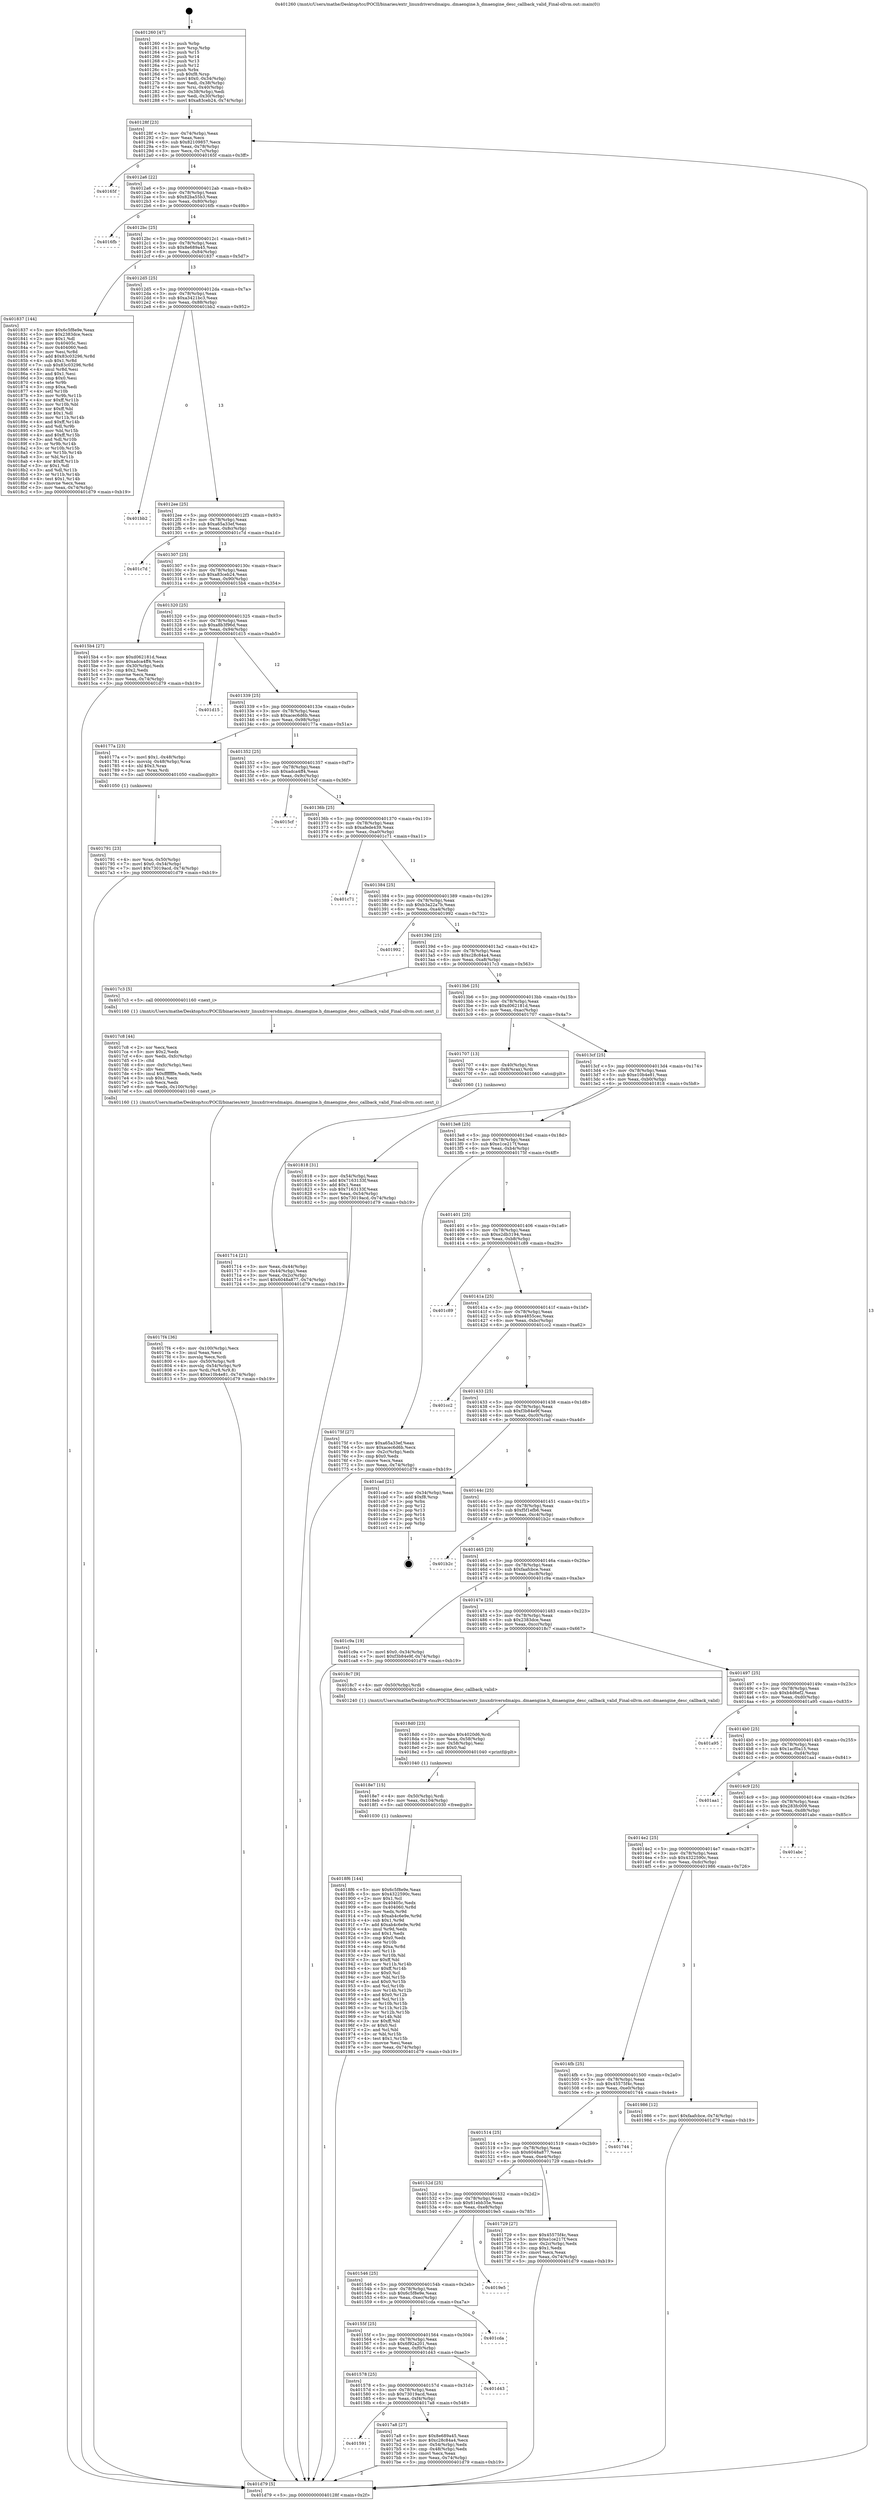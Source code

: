 digraph "0x401260" {
  label = "0x401260 (/mnt/c/Users/mathe/Desktop/tcc/POCII/binaries/extr_linuxdriversdmaipu..dmaengine.h_dmaengine_desc_callback_valid_Final-ollvm.out::main(0))"
  labelloc = "t"
  node[shape=record]

  Entry [label="",width=0.3,height=0.3,shape=circle,fillcolor=black,style=filled]
  "0x40128f" [label="{
     0x40128f [23]\l
     | [instrs]\l
     &nbsp;&nbsp;0x40128f \<+3\>: mov -0x74(%rbp),%eax\l
     &nbsp;&nbsp;0x401292 \<+2\>: mov %eax,%ecx\l
     &nbsp;&nbsp;0x401294 \<+6\>: sub $0x82109857,%ecx\l
     &nbsp;&nbsp;0x40129a \<+3\>: mov %eax,-0x78(%rbp)\l
     &nbsp;&nbsp;0x40129d \<+3\>: mov %ecx,-0x7c(%rbp)\l
     &nbsp;&nbsp;0x4012a0 \<+6\>: je 000000000040165f \<main+0x3ff\>\l
  }"]
  "0x40165f" [label="{
     0x40165f\l
  }", style=dashed]
  "0x4012a6" [label="{
     0x4012a6 [22]\l
     | [instrs]\l
     &nbsp;&nbsp;0x4012a6 \<+5\>: jmp 00000000004012ab \<main+0x4b\>\l
     &nbsp;&nbsp;0x4012ab \<+3\>: mov -0x78(%rbp),%eax\l
     &nbsp;&nbsp;0x4012ae \<+5\>: sub $0x82ba55b3,%eax\l
     &nbsp;&nbsp;0x4012b3 \<+3\>: mov %eax,-0x80(%rbp)\l
     &nbsp;&nbsp;0x4012b6 \<+6\>: je 00000000004016fb \<main+0x49b\>\l
  }"]
  Exit [label="",width=0.3,height=0.3,shape=circle,fillcolor=black,style=filled,peripheries=2]
  "0x4016fb" [label="{
     0x4016fb\l
  }", style=dashed]
  "0x4012bc" [label="{
     0x4012bc [25]\l
     | [instrs]\l
     &nbsp;&nbsp;0x4012bc \<+5\>: jmp 00000000004012c1 \<main+0x61\>\l
     &nbsp;&nbsp;0x4012c1 \<+3\>: mov -0x78(%rbp),%eax\l
     &nbsp;&nbsp;0x4012c4 \<+5\>: sub $0x8e689a45,%eax\l
     &nbsp;&nbsp;0x4012c9 \<+6\>: mov %eax,-0x84(%rbp)\l
     &nbsp;&nbsp;0x4012cf \<+6\>: je 0000000000401837 \<main+0x5d7\>\l
  }"]
  "0x4018f6" [label="{
     0x4018f6 [144]\l
     | [instrs]\l
     &nbsp;&nbsp;0x4018f6 \<+5\>: mov $0x6c5f8e9e,%eax\l
     &nbsp;&nbsp;0x4018fb \<+5\>: mov $0x4322590c,%esi\l
     &nbsp;&nbsp;0x401900 \<+2\>: mov $0x1,%cl\l
     &nbsp;&nbsp;0x401902 \<+7\>: mov 0x40405c,%edx\l
     &nbsp;&nbsp;0x401909 \<+8\>: mov 0x404060,%r8d\l
     &nbsp;&nbsp;0x401911 \<+3\>: mov %edx,%r9d\l
     &nbsp;&nbsp;0x401914 \<+7\>: sub $0xab4c6e9e,%r9d\l
     &nbsp;&nbsp;0x40191b \<+4\>: sub $0x1,%r9d\l
     &nbsp;&nbsp;0x40191f \<+7\>: add $0xab4c6e9e,%r9d\l
     &nbsp;&nbsp;0x401926 \<+4\>: imul %r9d,%edx\l
     &nbsp;&nbsp;0x40192a \<+3\>: and $0x1,%edx\l
     &nbsp;&nbsp;0x40192d \<+3\>: cmp $0x0,%edx\l
     &nbsp;&nbsp;0x401930 \<+4\>: sete %r10b\l
     &nbsp;&nbsp;0x401934 \<+4\>: cmp $0xa,%r8d\l
     &nbsp;&nbsp;0x401938 \<+4\>: setl %r11b\l
     &nbsp;&nbsp;0x40193c \<+3\>: mov %r10b,%bl\l
     &nbsp;&nbsp;0x40193f \<+3\>: xor $0xff,%bl\l
     &nbsp;&nbsp;0x401942 \<+3\>: mov %r11b,%r14b\l
     &nbsp;&nbsp;0x401945 \<+4\>: xor $0xff,%r14b\l
     &nbsp;&nbsp;0x401949 \<+3\>: xor $0x0,%cl\l
     &nbsp;&nbsp;0x40194c \<+3\>: mov %bl,%r15b\l
     &nbsp;&nbsp;0x40194f \<+4\>: and $0x0,%r15b\l
     &nbsp;&nbsp;0x401953 \<+3\>: and %cl,%r10b\l
     &nbsp;&nbsp;0x401956 \<+3\>: mov %r14b,%r12b\l
     &nbsp;&nbsp;0x401959 \<+4\>: and $0x0,%r12b\l
     &nbsp;&nbsp;0x40195d \<+3\>: and %cl,%r11b\l
     &nbsp;&nbsp;0x401960 \<+3\>: or %r10b,%r15b\l
     &nbsp;&nbsp;0x401963 \<+3\>: or %r11b,%r12b\l
     &nbsp;&nbsp;0x401966 \<+3\>: xor %r12b,%r15b\l
     &nbsp;&nbsp;0x401969 \<+3\>: or %r14b,%bl\l
     &nbsp;&nbsp;0x40196c \<+3\>: xor $0xff,%bl\l
     &nbsp;&nbsp;0x40196f \<+3\>: or $0x0,%cl\l
     &nbsp;&nbsp;0x401972 \<+2\>: and %cl,%bl\l
     &nbsp;&nbsp;0x401974 \<+3\>: or %bl,%r15b\l
     &nbsp;&nbsp;0x401977 \<+4\>: test $0x1,%r15b\l
     &nbsp;&nbsp;0x40197b \<+3\>: cmovne %esi,%eax\l
     &nbsp;&nbsp;0x40197e \<+3\>: mov %eax,-0x74(%rbp)\l
     &nbsp;&nbsp;0x401981 \<+5\>: jmp 0000000000401d79 \<main+0xb19\>\l
  }"]
  "0x401837" [label="{
     0x401837 [144]\l
     | [instrs]\l
     &nbsp;&nbsp;0x401837 \<+5\>: mov $0x6c5f8e9e,%eax\l
     &nbsp;&nbsp;0x40183c \<+5\>: mov $0x2383dce,%ecx\l
     &nbsp;&nbsp;0x401841 \<+2\>: mov $0x1,%dl\l
     &nbsp;&nbsp;0x401843 \<+7\>: mov 0x40405c,%esi\l
     &nbsp;&nbsp;0x40184a \<+7\>: mov 0x404060,%edi\l
     &nbsp;&nbsp;0x401851 \<+3\>: mov %esi,%r8d\l
     &nbsp;&nbsp;0x401854 \<+7\>: add $0x83c03296,%r8d\l
     &nbsp;&nbsp;0x40185b \<+4\>: sub $0x1,%r8d\l
     &nbsp;&nbsp;0x40185f \<+7\>: sub $0x83c03296,%r8d\l
     &nbsp;&nbsp;0x401866 \<+4\>: imul %r8d,%esi\l
     &nbsp;&nbsp;0x40186a \<+3\>: and $0x1,%esi\l
     &nbsp;&nbsp;0x40186d \<+3\>: cmp $0x0,%esi\l
     &nbsp;&nbsp;0x401870 \<+4\>: sete %r9b\l
     &nbsp;&nbsp;0x401874 \<+3\>: cmp $0xa,%edi\l
     &nbsp;&nbsp;0x401877 \<+4\>: setl %r10b\l
     &nbsp;&nbsp;0x40187b \<+3\>: mov %r9b,%r11b\l
     &nbsp;&nbsp;0x40187e \<+4\>: xor $0xff,%r11b\l
     &nbsp;&nbsp;0x401882 \<+3\>: mov %r10b,%bl\l
     &nbsp;&nbsp;0x401885 \<+3\>: xor $0xff,%bl\l
     &nbsp;&nbsp;0x401888 \<+3\>: xor $0x1,%dl\l
     &nbsp;&nbsp;0x40188b \<+3\>: mov %r11b,%r14b\l
     &nbsp;&nbsp;0x40188e \<+4\>: and $0xff,%r14b\l
     &nbsp;&nbsp;0x401892 \<+3\>: and %dl,%r9b\l
     &nbsp;&nbsp;0x401895 \<+3\>: mov %bl,%r15b\l
     &nbsp;&nbsp;0x401898 \<+4\>: and $0xff,%r15b\l
     &nbsp;&nbsp;0x40189c \<+3\>: and %dl,%r10b\l
     &nbsp;&nbsp;0x40189f \<+3\>: or %r9b,%r14b\l
     &nbsp;&nbsp;0x4018a2 \<+3\>: or %r10b,%r15b\l
     &nbsp;&nbsp;0x4018a5 \<+3\>: xor %r15b,%r14b\l
     &nbsp;&nbsp;0x4018a8 \<+3\>: or %bl,%r11b\l
     &nbsp;&nbsp;0x4018ab \<+4\>: xor $0xff,%r11b\l
     &nbsp;&nbsp;0x4018af \<+3\>: or $0x1,%dl\l
     &nbsp;&nbsp;0x4018b2 \<+3\>: and %dl,%r11b\l
     &nbsp;&nbsp;0x4018b5 \<+3\>: or %r11b,%r14b\l
     &nbsp;&nbsp;0x4018b8 \<+4\>: test $0x1,%r14b\l
     &nbsp;&nbsp;0x4018bc \<+3\>: cmovne %ecx,%eax\l
     &nbsp;&nbsp;0x4018bf \<+3\>: mov %eax,-0x74(%rbp)\l
     &nbsp;&nbsp;0x4018c2 \<+5\>: jmp 0000000000401d79 \<main+0xb19\>\l
  }"]
  "0x4012d5" [label="{
     0x4012d5 [25]\l
     | [instrs]\l
     &nbsp;&nbsp;0x4012d5 \<+5\>: jmp 00000000004012da \<main+0x7a\>\l
     &nbsp;&nbsp;0x4012da \<+3\>: mov -0x78(%rbp),%eax\l
     &nbsp;&nbsp;0x4012dd \<+5\>: sub $0xa3421bc3,%eax\l
     &nbsp;&nbsp;0x4012e2 \<+6\>: mov %eax,-0x88(%rbp)\l
     &nbsp;&nbsp;0x4012e8 \<+6\>: je 0000000000401bb2 \<main+0x952\>\l
  }"]
  "0x4018e7" [label="{
     0x4018e7 [15]\l
     | [instrs]\l
     &nbsp;&nbsp;0x4018e7 \<+4\>: mov -0x50(%rbp),%rdi\l
     &nbsp;&nbsp;0x4018eb \<+6\>: mov %eax,-0x104(%rbp)\l
     &nbsp;&nbsp;0x4018f1 \<+5\>: call 0000000000401030 \<free@plt\>\l
     | [calls]\l
     &nbsp;&nbsp;0x401030 \{1\} (unknown)\l
  }"]
  "0x401bb2" [label="{
     0x401bb2\l
  }", style=dashed]
  "0x4012ee" [label="{
     0x4012ee [25]\l
     | [instrs]\l
     &nbsp;&nbsp;0x4012ee \<+5\>: jmp 00000000004012f3 \<main+0x93\>\l
     &nbsp;&nbsp;0x4012f3 \<+3\>: mov -0x78(%rbp),%eax\l
     &nbsp;&nbsp;0x4012f6 \<+5\>: sub $0xa65a33ef,%eax\l
     &nbsp;&nbsp;0x4012fb \<+6\>: mov %eax,-0x8c(%rbp)\l
     &nbsp;&nbsp;0x401301 \<+6\>: je 0000000000401c7d \<main+0xa1d\>\l
  }"]
  "0x4018d0" [label="{
     0x4018d0 [23]\l
     | [instrs]\l
     &nbsp;&nbsp;0x4018d0 \<+10\>: movabs $0x4020d6,%rdi\l
     &nbsp;&nbsp;0x4018da \<+3\>: mov %eax,-0x58(%rbp)\l
     &nbsp;&nbsp;0x4018dd \<+3\>: mov -0x58(%rbp),%esi\l
     &nbsp;&nbsp;0x4018e0 \<+2\>: mov $0x0,%al\l
     &nbsp;&nbsp;0x4018e2 \<+5\>: call 0000000000401040 \<printf@plt\>\l
     | [calls]\l
     &nbsp;&nbsp;0x401040 \{1\} (unknown)\l
  }"]
  "0x401c7d" [label="{
     0x401c7d\l
  }", style=dashed]
  "0x401307" [label="{
     0x401307 [25]\l
     | [instrs]\l
     &nbsp;&nbsp;0x401307 \<+5\>: jmp 000000000040130c \<main+0xac\>\l
     &nbsp;&nbsp;0x40130c \<+3\>: mov -0x78(%rbp),%eax\l
     &nbsp;&nbsp;0x40130f \<+5\>: sub $0xa83ceb24,%eax\l
     &nbsp;&nbsp;0x401314 \<+6\>: mov %eax,-0x90(%rbp)\l
     &nbsp;&nbsp;0x40131a \<+6\>: je 00000000004015b4 \<main+0x354\>\l
  }"]
  "0x4017f4" [label="{
     0x4017f4 [36]\l
     | [instrs]\l
     &nbsp;&nbsp;0x4017f4 \<+6\>: mov -0x100(%rbp),%ecx\l
     &nbsp;&nbsp;0x4017fa \<+3\>: imul %eax,%ecx\l
     &nbsp;&nbsp;0x4017fd \<+3\>: movslq %ecx,%rdi\l
     &nbsp;&nbsp;0x401800 \<+4\>: mov -0x50(%rbp),%r8\l
     &nbsp;&nbsp;0x401804 \<+4\>: movslq -0x54(%rbp),%r9\l
     &nbsp;&nbsp;0x401808 \<+4\>: mov %rdi,(%r8,%r9,8)\l
     &nbsp;&nbsp;0x40180c \<+7\>: movl $0xe10b4e81,-0x74(%rbp)\l
     &nbsp;&nbsp;0x401813 \<+5\>: jmp 0000000000401d79 \<main+0xb19\>\l
  }"]
  "0x4015b4" [label="{
     0x4015b4 [27]\l
     | [instrs]\l
     &nbsp;&nbsp;0x4015b4 \<+5\>: mov $0xd062181d,%eax\l
     &nbsp;&nbsp;0x4015b9 \<+5\>: mov $0xadca4ff4,%ecx\l
     &nbsp;&nbsp;0x4015be \<+3\>: mov -0x30(%rbp),%edx\l
     &nbsp;&nbsp;0x4015c1 \<+3\>: cmp $0x2,%edx\l
     &nbsp;&nbsp;0x4015c4 \<+3\>: cmovne %ecx,%eax\l
     &nbsp;&nbsp;0x4015c7 \<+3\>: mov %eax,-0x74(%rbp)\l
     &nbsp;&nbsp;0x4015ca \<+5\>: jmp 0000000000401d79 \<main+0xb19\>\l
  }"]
  "0x401320" [label="{
     0x401320 [25]\l
     | [instrs]\l
     &nbsp;&nbsp;0x401320 \<+5\>: jmp 0000000000401325 \<main+0xc5\>\l
     &nbsp;&nbsp;0x401325 \<+3\>: mov -0x78(%rbp),%eax\l
     &nbsp;&nbsp;0x401328 \<+5\>: sub $0xa8b3f96d,%eax\l
     &nbsp;&nbsp;0x40132d \<+6\>: mov %eax,-0x94(%rbp)\l
     &nbsp;&nbsp;0x401333 \<+6\>: je 0000000000401d15 \<main+0xab5\>\l
  }"]
  "0x401d79" [label="{
     0x401d79 [5]\l
     | [instrs]\l
     &nbsp;&nbsp;0x401d79 \<+5\>: jmp 000000000040128f \<main+0x2f\>\l
  }"]
  "0x401260" [label="{
     0x401260 [47]\l
     | [instrs]\l
     &nbsp;&nbsp;0x401260 \<+1\>: push %rbp\l
     &nbsp;&nbsp;0x401261 \<+3\>: mov %rsp,%rbp\l
     &nbsp;&nbsp;0x401264 \<+2\>: push %r15\l
     &nbsp;&nbsp;0x401266 \<+2\>: push %r14\l
     &nbsp;&nbsp;0x401268 \<+2\>: push %r13\l
     &nbsp;&nbsp;0x40126a \<+2\>: push %r12\l
     &nbsp;&nbsp;0x40126c \<+1\>: push %rbx\l
     &nbsp;&nbsp;0x40126d \<+7\>: sub $0xf8,%rsp\l
     &nbsp;&nbsp;0x401274 \<+7\>: movl $0x0,-0x34(%rbp)\l
     &nbsp;&nbsp;0x40127b \<+3\>: mov %edi,-0x38(%rbp)\l
     &nbsp;&nbsp;0x40127e \<+4\>: mov %rsi,-0x40(%rbp)\l
     &nbsp;&nbsp;0x401282 \<+3\>: mov -0x38(%rbp),%edi\l
     &nbsp;&nbsp;0x401285 \<+3\>: mov %edi,-0x30(%rbp)\l
     &nbsp;&nbsp;0x401288 \<+7\>: movl $0xa83ceb24,-0x74(%rbp)\l
  }"]
  "0x4017c8" [label="{
     0x4017c8 [44]\l
     | [instrs]\l
     &nbsp;&nbsp;0x4017c8 \<+2\>: xor %ecx,%ecx\l
     &nbsp;&nbsp;0x4017ca \<+5\>: mov $0x2,%edx\l
     &nbsp;&nbsp;0x4017cf \<+6\>: mov %edx,-0xfc(%rbp)\l
     &nbsp;&nbsp;0x4017d5 \<+1\>: cltd\l
     &nbsp;&nbsp;0x4017d6 \<+6\>: mov -0xfc(%rbp),%esi\l
     &nbsp;&nbsp;0x4017dc \<+2\>: idiv %esi\l
     &nbsp;&nbsp;0x4017de \<+6\>: imul $0xfffffffe,%edx,%edx\l
     &nbsp;&nbsp;0x4017e4 \<+3\>: sub $0x1,%ecx\l
     &nbsp;&nbsp;0x4017e7 \<+2\>: sub %ecx,%edx\l
     &nbsp;&nbsp;0x4017e9 \<+6\>: mov %edx,-0x100(%rbp)\l
     &nbsp;&nbsp;0x4017ef \<+5\>: call 0000000000401160 \<next_i\>\l
     | [calls]\l
     &nbsp;&nbsp;0x401160 \{1\} (/mnt/c/Users/mathe/Desktop/tcc/POCII/binaries/extr_linuxdriversdmaipu..dmaengine.h_dmaengine_desc_callback_valid_Final-ollvm.out::next_i)\l
  }"]
  "0x401d15" [label="{
     0x401d15\l
  }", style=dashed]
  "0x401339" [label="{
     0x401339 [25]\l
     | [instrs]\l
     &nbsp;&nbsp;0x401339 \<+5\>: jmp 000000000040133e \<main+0xde\>\l
     &nbsp;&nbsp;0x40133e \<+3\>: mov -0x78(%rbp),%eax\l
     &nbsp;&nbsp;0x401341 \<+5\>: sub $0xacec6d6b,%eax\l
     &nbsp;&nbsp;0x401346 \<+6\>: mov %eax,-0x98(%rbp)\l
     &nbsp;&nbsp;0x40134c \<+6\>: je 000000000040177a \<main+0x51a\>\l
  }"]
  "0x401591" [label="{
     0x401591\l
  }", style=dashed]
  "0x40177a" [label="{
     0x40177a [23]\l
     | [instrs]\l
     &nbsp;&nbsp;0x40177a \<+7\>: movl $0x1,-0x48(%rbp)\l
     &nbsp;&nbsp;0x401781 \<+4\>: movslq -0x48(%rbp),%rax\l
     &nbsp;&nbsp;0x401785 \<+4\>: shl $0x3,%rax\l
     &nbsp;&nbsp;0x401789 \<+3\>: mov %rax,%rdi\l
     &nbsp;&nbsp;0x40178c \<+5\>: call 0000000000401050 \<malloc@plt\>\l
     | [calls]\l
     &nbsp;&nbsp;0x401050 \{1\} (unknown)\l
  }"]
  "0x401352" [label="{
     0x401352 [25]\l
     | [instrs]\l
     &nbsp;&nbsp;0x401352 \<+5\>: jmp 0000000000401357 \<main+0xf7\>\l
     &nbsp;&nbsp;0x401357 \<+3\>: mov -0x78(%rbp),%eax\l
     &nbsp;&nbsp;0x40135a \<+5\>: sub $0xadca4ff4,%eax\l
     &nbsp;&nbsp;0x40135f \<+6\>: mov %eax,-0x9c(%rbp)\l
     &nbsp;&nbsp;0x401365 \<+6\>: je 00000000004015cf \<main+0x36f\>\l
  }"]
  "0x4017a8" [label="{
     0x4017a8 [27]\l
     | [instrs]\l
     &nbsp;&nbsp;0x4017a8 \<+5\>: mov $0x8e689a45,%eax\l
     &nbsp;&nbsp;0x4017ad \<+5\>: mov $0xc28c84a4,%ecx\l
     &nbsp;&nbsp;0x4017b2 \<+3\>: mov -0x54(%rbp),%edx\l
     &nbsp;&nbsp;0x4017b5 \<+3\>: cmp -0x48(%rbp),%edx\l
     &nbsp;&nbsp;0x4017b8 \<+3\>: cmovl %ecx,%eax\l
     &nbsp;&nbsp;0x4017bb \<+3\>: mov %eax,-0x74(%rbp)\l
     &nbsp;&nbsp;0x4017be \<+5\>: jmp 0000000000401d79 \<main+0xb19\>\l
  }"]
  "0x4015cf" [label="{
     0x4015cf\l
  }", style=dashed]
  "0x40136b" [label="{
     0x40136b [25]\l
     | [instrs]\l
     &nbsp;&nbsp;0x40136b \<+5\>: jmp 0000000000401370 \<main+0x110\>\l
     &nbsp;&nbsp;0x401370 \<+3\>: mov -0x78(%rbp),%eax\l
     &nbsp;&nbsp;0x401373 \<+5\>: sub $0xafede439,%eax\l
     &nbsp;&nbsp;0x401378 \<+6\>: mov %eax,-0xa0(%rbp)\l
     &nbsp;&nbsp;0x40137e \<+6\>: je 0000000000401c71 \<main+0xa11\>\l
  }"]
  "0x401578" [label="{
     0x401578 [25]\l
     | [instrs]\l
     &nbsp;&nbsp;0x401578 \<+5\>: jmp 000000000040157d \<main+0x31d\>\l
     &nbsp;&nbsp;0x40157d \<+3\>: mov -0x78(%rbp),%eax\l
     &nbsp;&nbsp;0x401580 \<+5\>: sub $0x73019acd,%eax\l
     &nbsp;&nbsp;0x401585 \<+6\>: mov %eax,-0xf4(%rbp)\l
     &nbsp;&nbsp;0x40158b \<+6\>: je 00000000004017a8 \<main+0x548\>\l
  }"]
  "0x401c71" [label="{
     0x401c71\l
  }", style=dashed]
  "0x401384" [label="{
     0x401384 [25]\l
     | [instrs]\l
     &nbsp;&nbsp;0x401384 \<+5\>: jmp 0000000000401389 \<main+0x129\>\l
     &nbsp;&nbsp;0x401389 \<+3\>: mov -0x78(%rbp),%eax\l
     &nbsp;&nbsp;0x40138c \<+5\>: sub $0xb3a22a7b,%eax\l
     &nbsp;&nbsp;0x401391 \<+6\>: mov %eax,-0xa4(%rbp)\l
     &nbsp;&nbsp;0x401397 \<+6\>: je 0000000000401992 \<main+0x732\>\l
  }"]
  "0x401d43" [label="{
     0x401d43\l
  }", style=dashed]
  "0x401992" [label="{
     0x401992\l
  }", style=dashed]
  "0x40139d" [label="{
     0x40139d [25]\l
     | [instrs]\l
     &nbsp;&nbsp;0x40139d \<+5\>: jmp 00000000004013a2 \<main+0x142\>\l
     &nbsp;&nbsp;0x4013a2 \<+3\>: mov -0x78(%rbp),%eax\l
     &nbsp;&nbsp;0x4013a5 \<+5\>: sub $0xc28c84a4,%eax\l
     &nbsp;&nbsp;0x4013aa \<+6\>: mov %eax,-0xa8(%rbp)\l
     &nbsp;&nbsp;0x4013b0 \<+6\>: je 00000000004017c3 \<main+0x563\>\l
  }"]
  "0x40155f" [label="{
     0x40155f [25]\l
     | [instrs]\l
     &nbsp;&nbsp;0x40155f \<+5\>: jmp 0000000000401564 \<main+0x304\>\l
     &nbsp;&nbsp;0x401564 \<+3\>: mov -0x78(%rbp),%eax\l
     &nbsp;&nbsp;0x401567 \<+5\>: sub $0x6f92a201,%eax\l
     &nbsp;&nbsp;0x40156c \<+6\>: mov %eax,-0xf0(%rbp)\l
     &nbsp;&nbsp;0x401572 \<+6\>: je 0000000000401d43 \<main+0xae3\>\l
  }"]
  "0x4017c3" [label="{
     0x4017c3 [5]\l
     | [instrs]\l
     &nbsp;&nbsp;0x4017c3 \<+5\>: call 0000000000401160 \<next_i\>\l
     | [calls]\l
     &nbsp;&nbsp;0x401160 \{1\} (/mnt/c/Users/mathe/Desktop/tcc/POCII/binaries/extr_linuxdriversdmaipu..dmaengine.h_dmaengine_desc_callback_valid_Final-ollvm.out::next_i)\l
  }"]
  "0x4013b6" [label="{
     0x4013b6 [25]\l
     | [instrs]\l
     &nbsp;&nbsp;0x4013b6 \<+5\>: jmp 00000000004013bb \<main+0x15b\>\l
     &nbsp;&nbsp;0x4013bb \<+3\>: mov -0x78(%rbp),%eax\l
     &nbsp;&nbsp;0x4013be \<+5\>: sub $0xd062181d,%eax\l
     &nbsp;&nbsp;0x4013c3 \<+6\>: mov %eax,-0xac(%rbp)\l
     &nbsp;&nbsp;0x4013c9 \<+6\>: je 0000000000401707 \<main+0x4a7\>\l
  }"]
  "0x401cda" [label="{
     0x401cda\l
  }", style=dashed]
  "0x401707" [label="{
     0x401707 [13]\l
     | [instrs]\l
     &nbsp;&nbsp;0x401707 \<+4\>: mov -0x40(%rbp),%rax\l
     &nbsp;&nbsp;0x40170b \<+4\>: mov 0x8(%rax),%rdi\l
     &nbsp;&nbsp;0x40170f \<+5\>: call 0000000000401060 \<atoi@plt\>\l
     | [calls]\l
     &nbsp;&nbsp;0x401060 \{1\} (unknown)\l
  }"]
  "0x4013cf" [label="{
     0x4013cf [25]\l
     | [instrs]\l
     &nbsp;&nbsp;0x4013cf \<+5\>: jmp 00000000004013d4 \<main+0x174\>\l
     &nbsp;&nbsp;0x4013d4 \<+3\>: mov -0x78(%rbp),%eax\l
     &nbsp;&nbsp;0x4013d7 \<+5\>: sub $0xe10b4e81,%eax\l
     &nbsp;&nbsp;0x4013dc \<+6\>: mov %eax,-0xb0(%rbp)\l
     &nbsp;&nbsp;0x4013e2 \<+6\>: je 0000000000401818 \<main+0x5b8\>\l
  }"]
  "0x401714" [label="{
     0x401714 [21]\l
     | [instrs]\l
     &nbsp;&nbsp;0x401714 \<+3\>: mov %eax,-0x44(%rbp)\l
     &nbsp;&nbsp;0x401717 \<+3\>: mov -0x44(%rbp),%eax\l
     &nbsp;&nbsp;0x40171a \<+3\>: mov %eax,-0x2c(%rbp)\l
     &nbsp;&nbsp;0x40171d \<+7\>: movl $0x6048a877,-0x74(%rbp)\l
     &nbsp;&nbsp;0x401724 \<+5\>: jmp 0000000000401d79 \<main+0xb19\>\l
  }"]
  "0x401546" [label="{
     0x401546 [25]\l
     | [instrs]\l
     &nbsp;&nbsp;0x401546 \<+5\>: jmp 000000000040154b \<main+0x2eb\>\l
     &nbsp;&nbsp;0x40154b \<+3\>: mov -0x78(%rbp),%eax\l
     &nbsp;&nbsp;0x40154e \<+5\>: sub $0x6c5f8e9e,%eax\l
     &nbsp;&nbsp;0x401553 \<+6\>: mov %eax,-0xec(%rbp)\l
     &nbsp;&nbsp;0x401559 \<+6\>: je 0000000000401cda \<main+0xa7a\>\l
  }"]
  "0x401818" [label="{
     0x401818 [31]\l
     | [instrs]\l
     &nbsp;&nbsp;0x401818 \<+3\>: mov -0x54(%rbp),%eax\l
     &nbsp;&nbsp;0x40181b \<+5\>: add $0x7163133f,%eax\l
     &nbsp;&nbsp;0x401820 \<+3\>: add $0x1,%eax\l
     &nbsp;&nbsp;0x401823 \<+5\>: sub $0x7163133f,%eax\l
     &nbsp;&nbsp;0x401828 \<+3\>: mov %eax,-0x54(%rbp)\l
     &nbsp;&nbsp;0x40182b \<+7\>: movl $0x73019acd,-0x74(%rbp)\l
     &nbsp;&nbsp;0x401832 \<+5\>: jmp 0000000000401d79 \<main+0xb19\>\l
  }"]
  "0x4013e8" [label="{
     0x4013e8 [25]\l
     | [instrs]\l
     &nbsp;&nbsp;0x4013e8 \<+5\>: jmp 00000000004013ed \<main+0x18d\>\l
     &nbsp;&nbsp;0x4013ed \<+3\>: mov -0x78(%rbp),%eax\l
     &nbsp;&nbsp;0x4013f0 \<+5\>: sub $0xe1ce217f,%eax\l
     &nbsp;&nbsp;0x4013f5 \<+6\>: mov %eax,-0xb4(%rbp)\l
     &nbsp;&nbsp;0x4013fb \<+6\>: je 000000000040175f \<main+0x4ff\>\l
  }"]
  "0x4019e5" [label="{
     0x4019e5\l
  }", style=dashed]
  "0x40175f" [label="{
     0x40175f [27]\l
     | [instrs]\l
     &nbsp;&nbsp;0x40175f \<+5\>: mov $0xa65a33ef,%eax\l
     &nbsp;&nbsp;0x401764 \<+5\>: mov $0xacec6d6b,%ecx\l
     &nbsp;&nbsp;0x401769 \<+3\>: mov -0x2c(%rbp),%edx\l
     &nbsp;&nbsp;0x40176c \<+3\>: cmp $0x0,%edx\l
     &nbsp;&nbsp;0x40176f \<+3\>: cmove %ecx,%eax\l
     &nbsp;&nbsp;0x401772 \<+3\>: mov %eax,-0x74(%rbp)\l
     &nbsp;&nbsp;0x401775 \<+5\>: jmp 0000000000401d79 \<main+0xb19\>\l
  }"]
  "0x401401" [label="{
     0x401401 [25]\l
     | [instrs]\l
     &nbsp;&nbsp;0x401401 \<+5\>: jmp 0000000000401406 \<main+0x1a6\>\l
     &nbsp;&nbsp;0x401406 \<+3\>: mov -0x78(%rbp),%eax\l
     &nbsp;&nbsp;0x401409 \<+5\>: sub $0xe2db3194,%eax\l
     &nbsp;&nbsp;0x40140e \<+6\>: mov %eax,-0xb8(%rbp)\l
     &nbsp;&nbsp;0x401414 \<+6\>: je 0000000000401c89 \<main+0xa29\>\l
  }"]
  "0x401791" [label="{
     0x401791 [23]\l
     | [instrs]\l
     &nbsp;&nbsp;0x401791 \<+4\>: mov %rax,-0x50(%rbp)\l
     &nbsp;&nbsp;0x401795 \<+7\>: movl $0x0,-0x54(%rbp)\l
     &nbsp;&nbsp;0x40179c \<+7\>: movl $0x73019acd,-0x74(%rbp)\l
     &nbsp;&nbsp;0x4017a3 \<+5\>: jmp 0000000000401d79 \<main+0xb19\>\l
  }"]
  "0x401c89" [label="{
     0x401c89\l
  }", style=dashed]
  "0x40141a" [label="{
     0x40141a [25]\l
     | [instrs]\l
     &nbsp;&nbsp;0x40141a \<+5\>: jmp 000000000040141f \<main+0x1bf\>\l
     &nbsp;&nbsp;0x40141f \<+3\>: mov -0x78(%rbp),%eax\l
     &nbsp;&nbsp;0x401422 \<+5\>: sub $0xe4855cec,%eax\l
     &nbsp;&nbsp;0x401427 \<+6\>: mov %eax,-0xbc(%rbp)\l
     &nbsp;&nbsp;0x40142d \<+6\>: je 0000000000401cc2 \<main+0xa62\>\l
  }"]
  "0x40152d" [label="{
     0x40152d [25]\l
     | [instrs]\l
     &nbsp;&nbsp;0x40152d \<+5\>: jmp 0000000000401532 \<main+0x2d2\>\l
     &nbsp;&nbsp;0x401532 \<+3\>: mov -0x78(%rbp),%eax\l
     &nbsp;&nbsp;0x401535 \<+5\>: sub $0x61ebb35e,%eax\l
     &nbsp;&nbsp;0x40153a \<+6\>: mov %eax,-0xe8(%rbp)\l
     &nbsp;&nbsp;0x401540 \<+6\>: je 00000000004019e5 \<main+0x785\>\l
  }"]
  "0x401cc2" [label="{
     0x401cc2\l
  }", style=dashed]
  "0x401433" [label="{
     0x401433 [25]\l
     | [instrs]\l
     &nbsp;&nbsp;0x401433 \<+5\>: jmp 0000000000401438 \<main+0x1d8\>\l
     &nbsp;&nbsp;0x401438 \<+3\>: mov -0x78(%rbp),%eax\l
     &nbsp;&nbsp;0x40143b \<+5\>: sub $0xf3b84e9f,%eax\l
     &nbsp;&nbsp;0x401440 \<+6\>: mov %eax,-0xc0(%rbp)\l
     &nbsp;&nbsp;0x401446 \<+6\>: je 0000000000401cad \<main+0xa4d\>\l
  }"]
  "0x401729" [label="{
     0x401729 [27]\l
     | [instrs]\l
     &nbsp;&nbsp;0x401729 \<+5\>: mov $0x45575f4c,%eax\l
     &nbsp;&nbsp;0x40172e \<+5\>: mov $0xe1ce217f,%ecx\l
     &nbsp;&nbsp;0x401733 \<+3\>: mov -0x2c(%rbp),%edx\l
     &nbsp;&nbsp;0x401736 \<+3\>: cmp $0x1,%edx\l
     &nbsp;&nbsp;0x401739 \<+3\>: cmovl %ecx,%eax\l
     &nbsp;&nbsp;0x40173c \<+3\>: mov %eax,-0x74(%rbp)\l
     &nbsp;&nbsp;0x40173f \<+5\>: jmp 0000000000401d79 \<main+0xb19\>\l
  }"]
  "0x401cad" [label="{
     0x401cad [21]\l
     | [instrs]\l
     &nbsp;&nbsp;0x401cad \<+3\>: mov -0x34(%rbp),%eax\l
     &nbsp;&nbsp;0x401cb0 \<+7\>: add $0xf8,%rsp\l
     &nbsp;&nbsp;0x401cb7 \<+1\>: pop %rbx\l
     &nbsp;&nbsp;0x401cb8 \<+2\>: pop %r12\l
     &nbsp;&nbsp;0x401cba \<+2\>: pop %r13\l
     &nbsp;&nbsp;0x401cbc \<+2\>: pop %r14\l
     &nbsp;&nbsp;0x401cbe \<+2\>: pop %r15\l
     &nbsp;&nbsp;0x401cc0 \<+1\>: pop %rbp\l
     &nbsp;&nbsp;0x401cc1 \<+1\>: ret\l
  }"]
  "0x40144c" [label="{
     0x40144c [25]\l
     | [instrs]\l
     &nbsp;&nbsp;0x40144c \<+5\>: jmp 0000000000401451 \<main+0x1f1\>\l
     &nbsp;&nbsp;0x401451 \<+3\>: mov -0x78(%rbp),%eax\l
     &nbsp;&nbsp;0x401454 \<+5\>: sub $0xf5f1efb6,%eax\l
     &nbsp;&nbsp;0x401459 \<+6\>: mov %eax,-0xc4(%rbp)\l
     &nbsp;&nbsp;0x40145f \<+6\>: je 0000000000401b2c \<main+0x8cc\>\l
  }"]
  "0x401514" [label="{
     0x401514 [25]\l
     | [instrs]\l
     &nbsp;&nbsp;0x401514 \<+5\>: jmp 0000000000401519 \<main+0x2b9\>\l
     &nbsp;&nbsp;0x401519 \<+3\>: mov -0x78(%rbp),%eax\l
     &nbsp;&nbsp;0x40151c \<+5\>: sub $0x6048a877,%eax\l
     &nbsp;&nbsp;0x401521 \<+6\>: mov %eax,-0xe4(%rbp)\l
     &nbsp;&nbsp;0x401527 \<+6\>: je 0000000000401729 \<main+0x4c9\>\l
  }"]
  "0x401b2c" [label="{
     0x401b2c\l
  }", style=dashed]
  "0x401465" [label="{
     0x401465 [25]\l
     | [instrs]\l
     &nbsp;&nbsp;0x401465 \<+5\>: jmp 000000000040146a \<main+0x20a\>\l
     &nbsp;&nbsp;0x40146a \<+3\>: mov -0x78(%rbp),%eax\l
     &nbsp;&nbsp;0x40146d \<+5\>: sub $0xfaafcbce,%eax\l
     &nbsp;&nbsp;0x401472 \<+6\>: mov %eax,-0xc8(%rbp)\l
     &nbsp;&nbsp;0x401478 \<+6\>: je 0000000000401c9a \<main+0xa3a\>\l
  }"]
  "0x401744" [label="{
     0x401744\l
  }", style=dashed]
  "0x401c9a" [label="{
     0x401c9a [19]\l
     | [instrs]\l
     &nbsp;&nbsp;0x401c9a \<+7\>: movl $0x0,-0x34(%rbp)\l
     &nbsp;&nbsp;0x401ca1 \<+7\>: movl $0xf3b84e9f,-0x74(%rbp)\l
     &nbsp;&nbsp;0x401ca8 \<+5\>: jmp 0000000000401d79 \<main+0xb19\>\l
  }"]
  "0x40147e" [label="{
     0x40147e [25]\l
     | [instrs]\l
     &nbsp;&nbsp;0x40147e \<+5\>: jmp 0000000000401483 \<main+0x223\>\l
     &nbsp;&nbsp;0x401483 \<+3\>: mov -0x78(%rbp),%eax\l
     &nbsp;&nbsp;0x401486 \<+5\>: sub $0x2383dce,%eax\l
     &nbsp;&nbsp;0x40148b \<+6\>: mov %eax,-0xcc(%rbp)\l
     &nbsp;&nbsp;0x401491 \<+6\>: je 00000000004018c7 \<main+0x667\>\l
  }"]
  "0x4014fb" [label="{
     0x4014fb [25]\l
     | [instrs]\l
     &nbsp;&nbsp;0x4014fb \<+5\>: jmp 0000000000401500 \<main+0x2a0\>\l
     &nbsp;&nbsp;0x401500 \<+3\>: mov -0x78(%rbp),%eax\l
     &nbsp;&nbsp;0x401503 \<+5\>: sub $0x45575f4c,%eax\l
     &nbsp;&nbsp;0x401508 \<+6\>: mov %eax,-0xe0(%rbp)\l
     &nbsp;&nbsp;0x40150e \<+6\>: je 0000000000401744 \<main+0x4e4\>\l
  }"]
  "0x4018c7" [label="{
     0x4018c7 [9]\l
     | [instrs]\l
     &nbsp;&nbsp;0x4018c7 \<+4\>: mov -0x50(%rbp),%rdi\l
     &nbsp;&nbsp;0x4018cb \<+5\>: call 0000000000401240 \<dmaengine_desc_callback_valid\>\l
     | [calls]\l
     &nbsp;&nbsp;0x401240 \{1\} (/mnt/c/Users/mathe/Desktop/tcc/POCII/binaries/extr_linuxdriversdmaipu..dmaengine.h_dmaengine_desc_callback_valid_Final-ollvm.out::dmaengine_desc_callback_valid)\l
  }"]
  "0x401497" [label="{
     0x401497 [25]\l
     | [instrs]\l
     &nbsp;&nbsp;0x401497 \<+5\>: jmp 000000000040149c \<main+0x23c\>\l
     &nbsp;&nbsp;0x40149c \<+3\>: mov -0x78(%rbp),%eax\l
     &nbsp;&nbsp;0x40149f \<+5\>: sub $0xb4d6ef2,%eax\l
     &nbsp;&nbsp;0x4014a4 \<+6\>: mov %eax,-0xd0(%rbp)\l
     &nbsp;&nbsp;0x4014aa \<+6\>: je 0000000000401a95 \<main+0x835\>\l
  }"]
  "0x401986" [label="{
     0x401986 [12]\l
     | [instrs]\l
     &nbsp;&nbsp;0x401986 \<+7\>: movl $0xfaafcbce,-0x74(%rbp)\l
     &nbsp;&nbsp;0x40198d \<+5\>: jmp 0000000000401d79 \<main+0xb19\>\l
  }"]
  "0x401a95" [label="{
     0x401a95\l
  }", style=dashed]
  "0x4014b0" [label="{
     0x4014b0 [25]\l
     | [instrs]\l
     &nbsp;&nbsp;0x4014b0 \<+5\>: jmp 00000000004014b5 \<main+0x255\>\l
     &nbsp;&nbsp;0x4014b5 \<+3\>: mov -0x78(%rbp),%eax\l
     &nbsp;&nbsp;0x4014b8 \<+5\>: sub $0x1acf0a15,%eax\l
     &nbsp;&nbsp;0x4014bd \<+6\>: mov %eax,-0xd4(%rbp)\l
     &nbsp;&nbsp;0x4014c3 \<+6\>: je 0000000000401aa1 \<main+0x841\>\l
  }"]
  "0x4014e2" [label="{
     0x4014e2 [25]\l
     | [instrs]\l
     &nbsp;&nbsp;0x4014e2 \<+5\>: jmp 00000000004014e7 \<main+0x287\>\l
     &nbsp;&nbsp;0x4014e7 \<+3\>: mov -0x78(%rbp),%eax\l
     &nbsp;&nbsp;0x4014ea \<+5\>: sub $0x4322590c,%eax\l
     &nbsp;&nbsp;0x4014ef \<+6\>: mov %eax,-0xdc(%rbp)\l
     &nbsp;&nbsp;0x4014f5 \<+6\>: je 0000000000401986 \<main+0x726\>\l
  }"]
  "0x401aa1" [label="{
     0x401aa1\l
  }", style=dashed]
  "0x4014c9" [label="{
     0x4014c9 [25]\l
     | [instrs]\l
     &nbsp;&nbsp;0x4014c9 \<+5\>: jmp 00000000004014ce \<main+0x26e\>\l
     &nbsp;&nbsp;0x4014ce \<+3\>: mov -0x78(%rbp),%eax\l
     &nbsp;&nbsp;0x4014d1 \<+5\>: sub $0x283fc009,%eax\l
     &nbsp;&nbsp;0x4014d6 \<+6\>: mov %eax,-0xd8(%rbp)\l
     &nbsp;&nbsp;0x4014dc \<+6\>: je 0000000000401abc \<main+0x85c\>\l
  }"]
  "0x401abc" [label="{
     0x401abc\l
  }", style=dashed]
  Entry -> "0x401260" [label=" 1"]
  "0x40128f" -> "0x40165f" [label=" 0"]
  "0x40128f" -> "0x4012a6" [label=" 14"]
  "0x401cad" -> Exit [label=" 1"]
  "0x4012a6" -> "0x4016fb" [label=" 0"]
  "0x4012a6" -> "0x4012bc" [label=" 14"]
  "0x401c9a" -> "0x401d79" [label=" 1"]
  "0x4012bc" -> "0x401837" [label=" 1"]
  "0x4012bc" -> "0x4012d5" [label=" 13"]
  "0x401986" -> "0x401d79" [label=" 1"]
  "0x4012d5" -> "0x401bb2" [label=" 0"]
  "0x4012d5" -> "0x4012ee" [label=" 13"]
  "0x4018f6" -> "0x401d79" [label=" 1"]
  "0x4012ee" -> "0x401c7d" [label=" 0"]
  "0x4012ee" -> "0x401307" [label=" 13"]
  "0x4018e7" -> "0x4018f6" [label=" 1"]
  "0x401307" -> "0x4015b4" [label=" 1"]
  "0x401307" -> "0x401320" [label=" 12"]
  "0x4015b4" -> "0x401d79" [label=" 1"]
  "0x401260" -> "0x40128f" [label=" 1"]
  "0x401d79" -> "0x40128f" [label=" 13"]
  "0x4018d0" -> "0x4018e7" [label=" 1"]
  "0x401320" -> "0x401d15" [label=" 0"]
  "0x401320" -> "0x401339" [label=" 12"]
  "0x4018c7" -> "0x4018d0" [label=" 1"]
  "0x401339" -> "0x40177a" [label=" 1"]
  "0x401339" -> "0x401352" [label=" 11"]
  "0x401837" -> "0x401d79" [label=" 1"]
  "0x401352" -> "0x4015cf" [label=" 0"]
  "0x401352" -> "0x40136b" [label=" 11"]
  "0x401818" -> "0x401d79" [label=" 1"]
  "0x40136b" -> "0x401c71" [label=" 0"]
  "0x40136b" -> "0x401384" [label=" 11"]
  "0x4017c8" -> "0x4017f4" [label=" 1"]
  "0x401384" -> "0x401992" [label=" 0"]
  "0x401384" -> "0x40139d" [label=" 11"]
  "0x4017c3" -> "0x4017c8" [label=" 1"]
  "0x40139d" -> "0x4017c3" [label=" 1"]
  "0x40139d" -> "0x4013b6" [label=" 10"]
  "0x401578" -> "0x401591" [label=" 0"]
  "0x4013b6" -> "0x401707" [label=" 1"]
  "0x4013b6" -> "0x4013cf" [label=" 9"]
  "0x401707" -> "0x401714" [label=" 1"]
  "0x401714" -> "0x401d79" [label=" 1"]
  "0x401578" -> "0x4017a8" [label=" 2"]
  "0x4013cf" -> "0x401818" [label=" 1"]
  "0x4013cf" -> "0x4013e8" [label=" 8"]
  "0x40155f" -> "0x401578" [label=" 2"]
  "0x4013e8" -> "0x40175f" [label=" 1"]
  "0x4013e8" -> "0x401401" [label=" 7"]
  "0x40155f" -> "0x401d43" [label=" 0"]
  "0x401401" -> "0x401c89" [label=" 0"]
  "0x401401" -> "0x40141a" [label=" 7"]
  "0x401546" -> "0x40155f" [label=" 2"]
  "0x40141a" -> "0x401cc2" [label=" 0"]
  "0x40141a" -> "0x401433" [label=" 7"]
  "0x401546" -> "0x401cda" [label=" 0"]
  "0x401433" -> "0x401cad" [label=" 1"]
  "0x401433" -> "0x40144c" [label=" 6"]
  "0x4017f4" -> "0x401d79" [label=" 1"]
  "0x40144c" -> "0x401b2c" [label=" 0"]
  "0x40144c" -> "0x401465" [label=" 6"]
  "0x40152d" -> "0x4019e5" [label=" 0"]
  "0x401465" -> "0x401c9a" [label=" 1"]
  "0x401465" -> "0x40147e" [label=" 5"]
  "0x4017a8" -> "0x401d79" [label=" 2"]
  "0x40147e" -> "0x4018c7" [label=" 1"]
  "0x40147e" -> "0x401497" [label=" 4"]
  "0x40177a" -> "0x401791" [label=" 1"]
  "0x401497" -> "0x401a95" [label=" 0"]
  "0x401497" -> "0x4014b0" [label=" 4"]
  "0x40175f" -> "0x401d79" [label=" 1"]
  "0x4014b0" -> "0x401aa1" [label=" 0"]
  "0x4014b0" -> "0x4014c9" [label=" 4"]
  "0x401514" -> "0x40152d" [label=" 2"]
  "0x4014c9" -> "0x401abc" [label=" 0"]
  "0x4014c9" -> "0x4014e2" [label=" 4"]
  "0x401729" -> "0x401d79" [label=" 1"]
  "0x4014e2" -> "0x401986" [label=" 1"]
  "0x4014e2" -> "0x4014fb" [label=" 3"]
  "0x401791" -> "0x401d79" [label=" 1"]
  "0x4014fb" -> "0x401744" [label=" 0"]
  "0x4014fb" -> "0x401514" [label=" 3"]
  "0x40152d" -> "0x401546" [label=" 2"]
  "0x401514" -> "0x401729" [label=" 1"]
}
